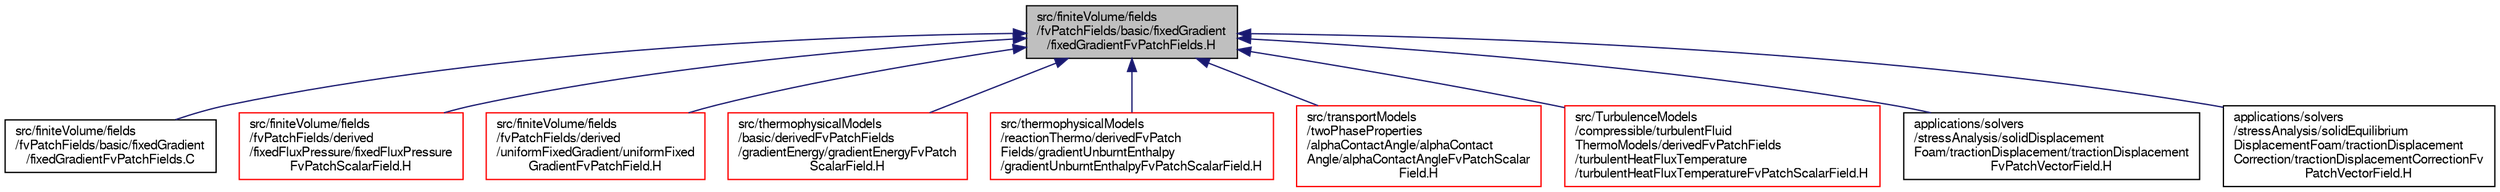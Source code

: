digraph "src/finiteVolume/fields/fvPatchFields/basic/fixedGradient/fixedGradientFvPatchFields.H"
{
  bgcolor="transparent";
  edge [fontname="FreeSans",fontsize="10",labelfontname="FreeSans",labelfontsize="10"];
  node [fontname="FreeSans",fontsize="10",shape=record];
  Node1 [label="src/finiteVolume/fields\l/fvPatchFields/basic/fixedGradient\l/fixedGradientFvPatchFields.H",height=0.2,width=0.4,color="black", fillcolor="grey75", style="filled" fontcolor="black"];
  Node1 -> Node2 [dir="back",color="midnightblue",fontsize="10",style="solid",fontname="FreeSans"];
  Node2 [label="src/finiteVolume/fields\l/fvPatchFields/basic/fixedGradient\l/fixedGradientFvPatchFields.C",height=0.2,width=0.4,color="black",URL="$a04750.html"];
  Node1 -> Node3 [dir="back",color="midnightblue",fontsize="10",style="solid",fontname="FreeSans"];
  Node3 [label="src/finiteVolume/fields\l/fvPatchFields/derived\l/fixedFluxPressure/fixedFluxPressure\lFvPatchScalarField.H",height=0.2,width=0.4,color="red",URL="$a04882.html"];
  Node1 -> Node4 [dir="back",color="midnightblue",fontsize="10",style="solid",fontname="FreeSans"];
  Node4 [label="src/finiteVolume/fields\l/fvPatchFields/derived\l/uniformFixedGradient/uniformFixed\lGradientFvPatchField.H",height=0.2,width=0.4,color="red",URL="$a05042.html"];
  Node1 -> Node5 [dir="back",color="midnightblue",fontsize="10",style="solid",fontname="FreeSans"];
  Node5 [label="src/thermophysicalModels\l/basic/derivedFvPatchFields\l/gradientEnergy/gradientEnergyFvPatch\lScalarField.H",height=0.2,width=0.4,color="red",URL="$a09457.html"];
  Node1 -> Node6 [dir="back",color="midnightblue",fontsize="10",style="solid",fontname="FreeSans"];
  Node6 [label="src/thermophysicalModels\l/reactionThermo/derivedFvPatch\lFields/gradientUnburntEnthalpy\l/gradientUnburntEnthalpyFvPatchScalarField.H",height=0.2,width=0.4,color="red",URL="$a09698.html"];
  Node1 -> Node7 [dir="back",color="midnightblue",fontsize="10",style="solid",fontname="FreeSans"];
  Node7 [label="src/transportModels\l/twoPhaseProperties\l/alphaContactAngle/alphaContact\lAngle/alphaContactAngleFvPatchScalar\lField.H",height=0.2,width=0.4,color="red",URL="$a09953.html"];
  Node1 -> Node8 [dir="back",color="midnightblue",fontsize="10",style="solid",fontname="FreeSans"];
  Node8 [label="src/TurbulenceModels\l/compressible/turbulentFluid\lThermoModels/derivedFvPatchFields\l/turbulentHeatFluxTemperature\l/turbulentHeatFluxTemperatureFvPatchScalarField.H",height=0.2,width=0.4,color="red",URL="$a10043.html"];
  Node1 -> Node9 [dir="back",color="midnightblue",fontsize="10",style="solid",fontname="FreeSans"];
  Node9 [label="applications/solvers\l/stressAnalysis/solidDisplacement\lFoam/tractionDisplacement/tractionDisplacement\lFvPatchVectorField.H",height=0.2,width=0.4,color="black",URL="$a03487.html"];
  Node1 -> Node10 [dir="back",color="midnightblue",fontsize="10",style="solid",fontname="FreeSans"];
  Node10 [label="applications/solvers\l/stressAnalysis/solidEquilibrium\lDisplacementFoam/tractionDisplacement\lCorrection/tractionDisplacementCorrectionFv\lPatchVectorField.H",height=0.2,width=0.4,color="black",URL="$a03492.html"];
}
